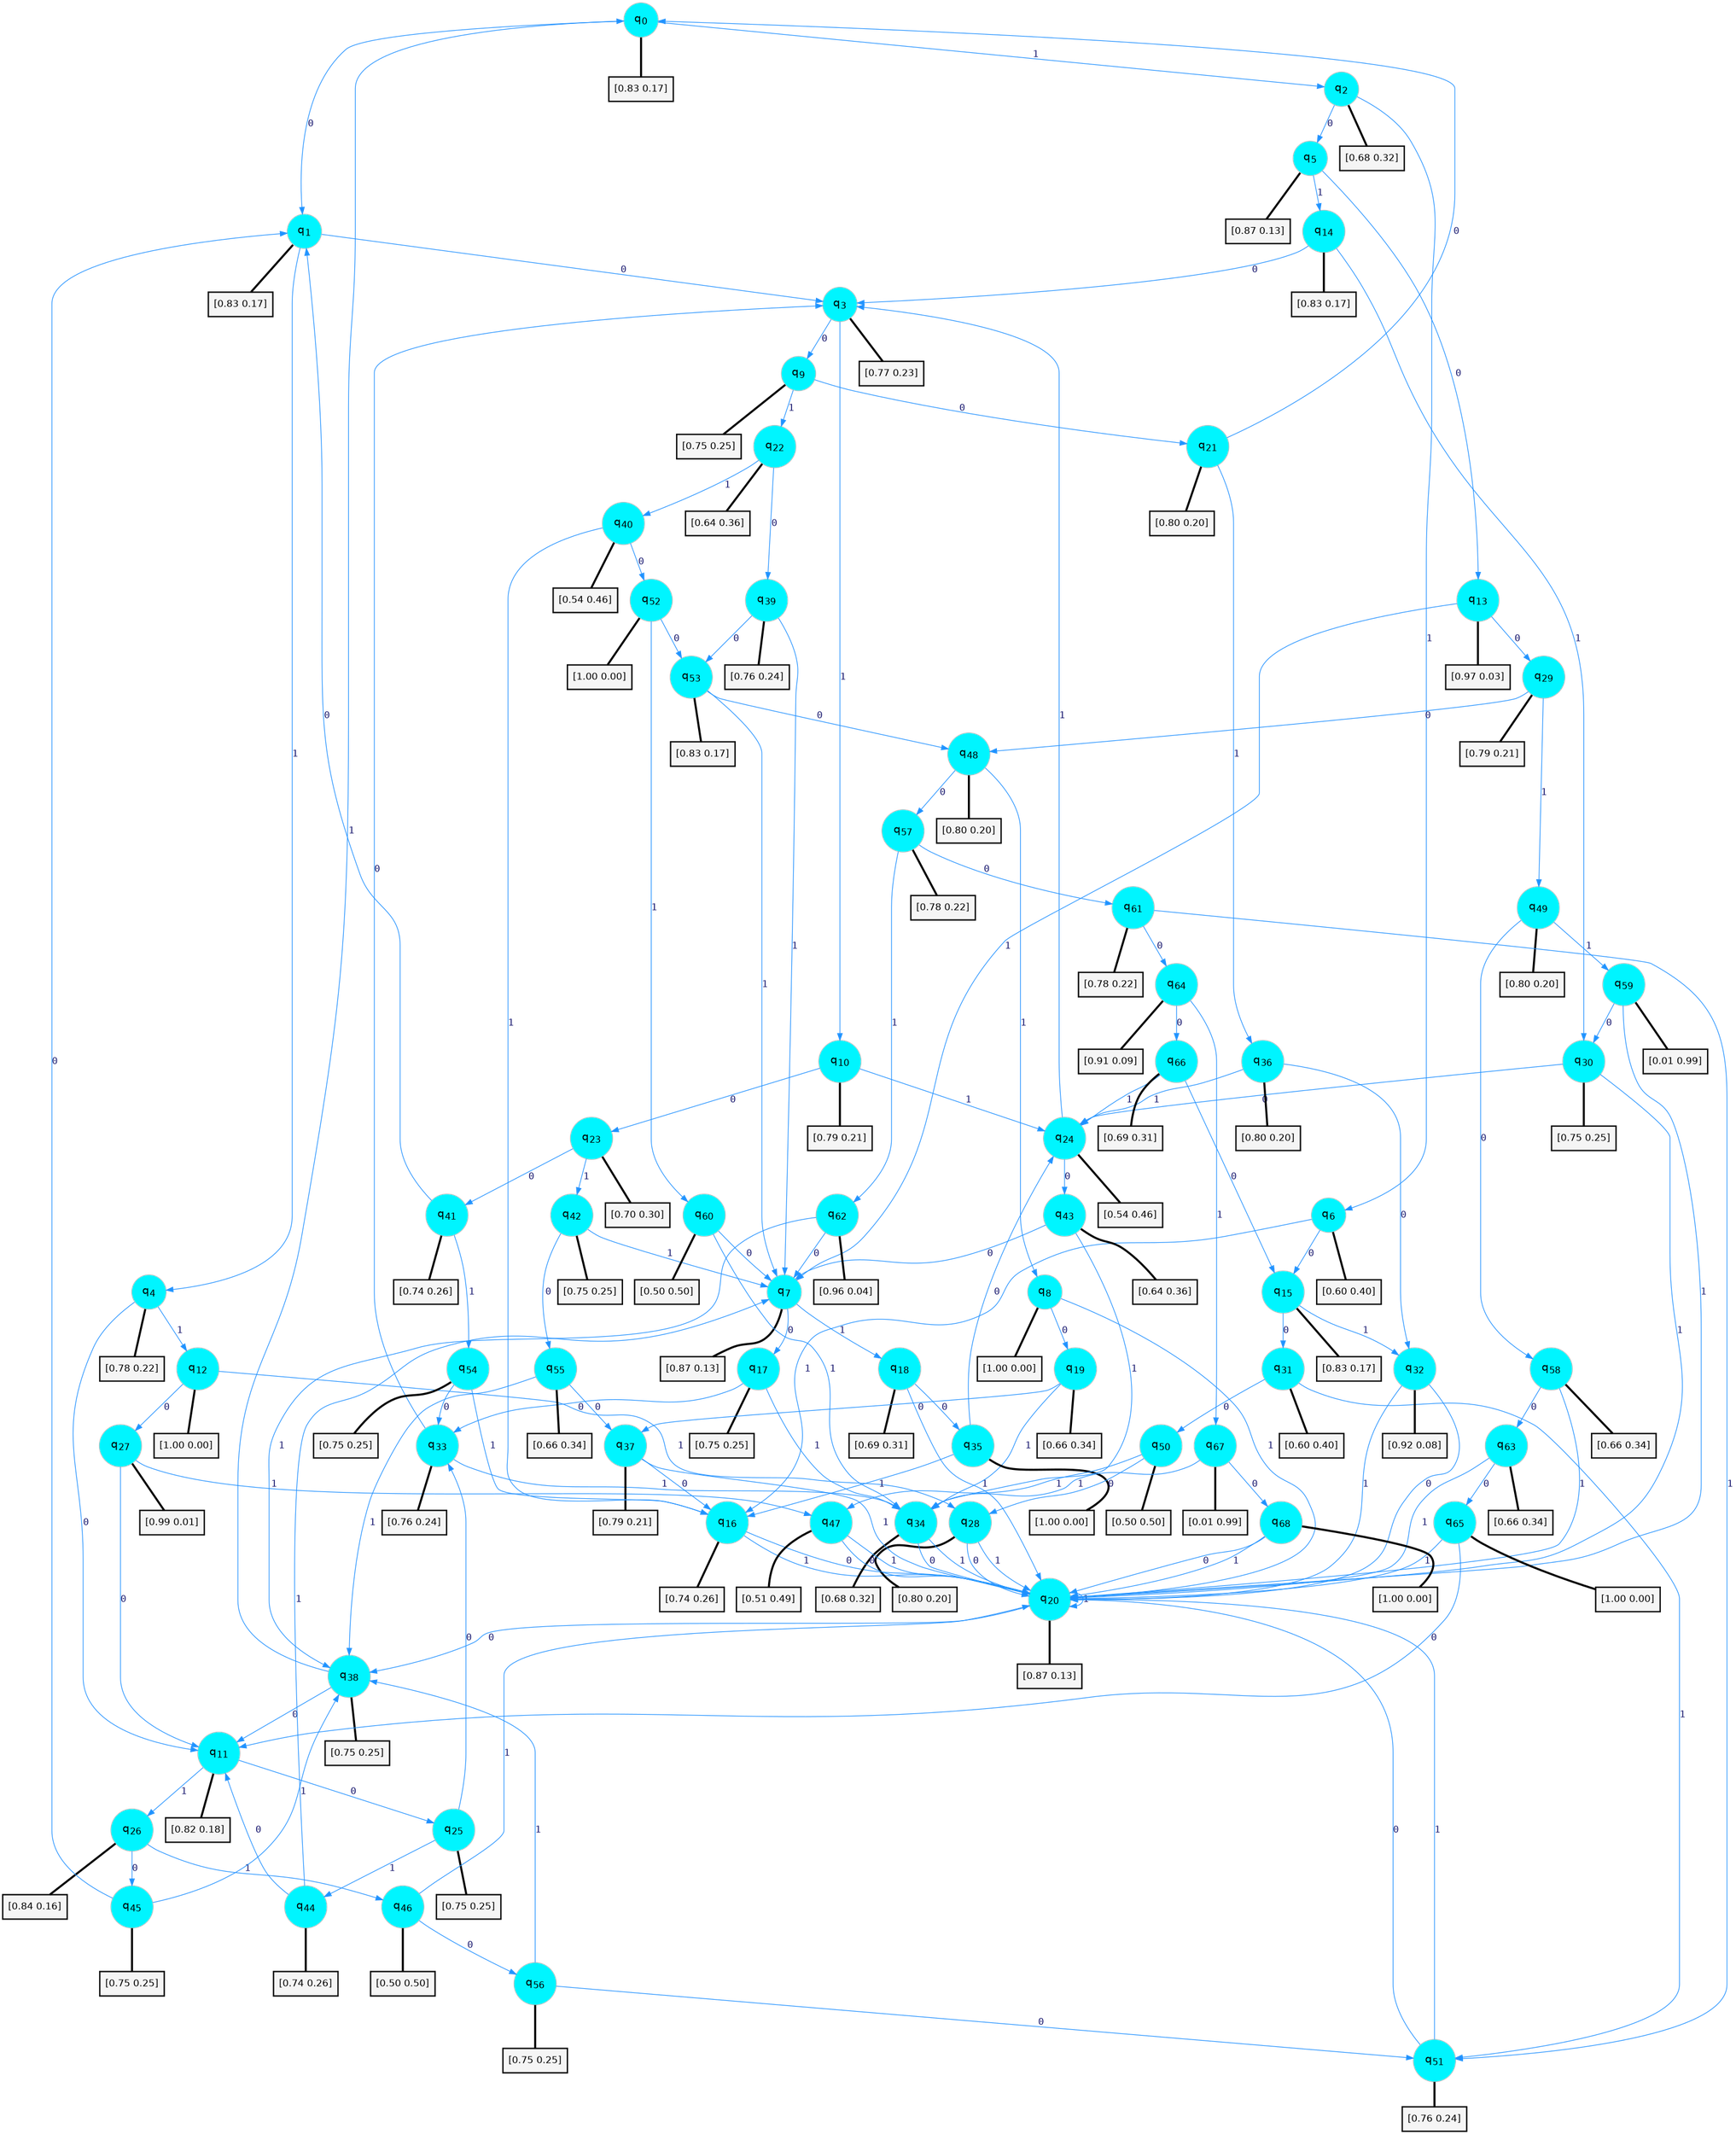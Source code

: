 digraph G {
graph [
bgcolor=transparent, dpi=300, rankdir=TD, size="40,25"];
node [
color=gray, fillcolor=turquoise1, fontcolor=black, fontname=Helvetica, fontsize=16, fontweight=bold, shape=circle, style=filled];
edge [
arrowsize=1, color=dodgerblue1, fontcolor=midnightblue, fontname=courier, fontweight=bold, penwidth=1, style=solid, weight=20];
0[label=<q<SUB>0</SUB>>];
1[label=<q<SUB>1</SUB>>];
2[label=<q<SUB>2</SUB>>];
3[label=<q<SUB>3</SUB>>];
4[label=<q<SUB>4</SUB>>];
5[label=<q<SUB>5</SUB>>];
6[label=<q<SUB>6</SUB>>];
7[label=<q<SUB>7</SUB>>];
8[label=<q<SUB>8</SUB>>];
9[label=<q<SUB>9</SUB>>];
10[label=<q<SUB>10</SUB>>];
11[label=<q<SUB>11</SUB>>];
12[label=<q<SUB>12</SUB>>];
13[label=<q<SUB>13</SUB>>];
14[label=<q<SUB>14</SUB>>];
15[label=<q<SUB>15</SUB>>];
16[label=<q<SUB>16</SUB>>];
17[label=<q<SUB>17</SUB>>];
18[label=<q<SUB>18</SUB>>];
19[label=<q<SUB>19</SUB>>];
20[label=<q<SUB>20</SUB>>];
21[label=<q<SUB>21</SUB>>];
22[label=<q<SUB>22</SUB>>];
23[label=<q<SUB>23</SUB>>];
24[label=<q<SUB>24</SUB>>];
25[label=<q<SUB>25</SUB>>];
26[label=<q<SUB>26</SUB>>];
27[label=<q<SUB>27</SUB>>];
28[label=<q<SUB>28</SUB>>];
29[label=<q<SUB>29</SUB>>];
30[label=<q<SUB>30</SUB>>];
31[label=<q<SUB>31</SUB>>];
32[label=<q<SUB>32</SUB>>];
33[label=<q<SUB>33</SUB>>];
34[label=<q<SUB>34</SUB>>];
35[label=<q<SUB>35</SUB>>];
36[label=<q<SUB>36</SUB>>];
37[label=<q<SUB>37</SUB>>];
38[label=<q<SUB>38</SUB>>];
39[label=<q<SUB>39</SUB>>];
40[label=<q<SUB>40</SUB>>];
41[label=<q<SUB>41</SUB>>];
42[label=<q<SUB>42</SUB>>];
43[label=<q<SUB>43</SUB>>];
44[label=<q<SUB>44</SUB>>];
45[label=<q<SUB>45</SUB>>];
46[label=<q<SUB>46</SUB>>];
47[label=<q<SUB>47</SUB>>];
48[label=<q<SUB>48</SUB>>];
49[label=<q<SUB>49</SUB>>];
50[label=<q<SUB>50</SUB>>];
51[label=<q<SUB>51</SUB>>];
52[label=<q<SUB>52</SUB>>];
53[label=<q<SUB>53</SUB>>];
54[label=<q<SUB>54</SUB>>];
55[label=<q<SUB>55</SUB>>];
56[label=<q<SUB>56</SUB>>];
57[label=<q<SUB>57</SUB>>];
58[label=<q<SUB>58</SUB>>];
59[label=<q<SUB>59</SUB>>];
60[label=<q<SUB>60</SUB>>];
61[label=<q<SUB>61</SUB>>];
62[label=<q<SUB>62</SUB>>];
63[label=<q<SUB>63</SUB>>];
64[label=<q<SUB>64</SUB>>];
65[label=<q<SUB>65</SUB>>];
66[label=<q<SUB>66</SUB>>];
67[label=<q<SUB>67</SUB>>];
68[label=<q<SUB>68</SUB>>];
69[label="[0.83 0.17]", shape=box,fontcolor=black, fontname=Helvetica, fontsize=14, penwidth=2, fillcolor=whitesmoke,color=black];
70[label="[0.83 0.17]", shape=box,fontcolor=black, fontname=Helvetica, fontsize=14, penwidth=2, fillcolor=whitesmoke,color=black];
71[label="[0.68 0.32]", shape=box,fontcolor=black, fontname=Helvetica, fontsize=14, penwidth=2, fillcolor=whitesmoke,color=black];
72[label="[0.77 0.23]", shape=box,fontcolor=black, fontname=Helvetica, fontsize=14, penwidth=2, fillcolor=whitesmoke,color=black];
73[label="[0.78 0.22]", shape=box,fontcolor=black, fontname=Helvetica, fontsize=14, penwidth=2, fillcolor=whitesmoke,color=black];
74[label="[0.87 0.13]", shape=box,fontcolor=black, fontname=Helvetica, fontsize=14, penwidth=2, fillcolor=whitesmoke,color=black];
75[label="[0.60 0.40]", shape=box,fontcolor=black, fontname=Helvetica, fontsize=14, penwidth=2, fillcolor=whitesmoke,color=black];
76[label="[0.87 0.13]", shape=box,fontcolor=black, fontname=Helvetica, fontsize=14, penwidth=2, fillcolor=whitesmoke,color=black];
77[label="[1.00 0.00]", shape=box,fontcolor=black, fontname=Helvetica, fontsize=14, penwidth=2, fillcolor=whitesmoke,color=black];
78[label="[0.75 0.25]", shape=box,fontcolor=black, fontname=Helvetica, fontsize=14, penwidth=2, fillcolor=whitesmoke,color=black];
79[label="[0.79 0.21]", shape=box,fontcolor=black, fontname=Helvetica, fontsize=14, penwidth=2, fillcolor=whitesmoke,color=black];
80[label="[0.82 0.18]", shape=box,fontcolor=black, fontname=Helvetica, fontsize=14, penwidth=2, fillcolor=whitesmoke,color=black];
81[label="[1.00 0.00]", shape=box,fontcolor=black, fontname=Helvetica, fontsize=14, penwidth=2, fillcolor=whitesmoke,color=black];
82[label="[0.97 0.03]", shape=box,fontcolor=black, fontname=Helvetica, fontsize=14, penwidth=2, fillcolor=whitesmoke,color=black];
83[label="[0.83 0.17]", shape=box,fontcolor=black, fontname=Helvetica, fontsize=14, penwidth=2, fillcolor=whitesmoke,color=black];
84[label="[0.83 0.17]", shape=box,fontcolor=black, fontname=Helvetica, fontsize=14, penwidth=2, fillcolor=whitesmoke,color=black];
85[label="[0.74 0.26]", shape=box,fontcolor=black, fontname=Helvetica, fontsize=14, penwidth=2, fillcolor=whitesmoke,color=black];
86[label="[0.75 0.25]", shape=box,fontcolor=black, fontname=Helvetica, fontsize=14, penwidth=2, fillcolor=whitesmoke,color=black];
87[label="[0.69 0.31]", shape=box,fontcolor=black, fontname=Helvetica, fontsize=14, penwidth=2, fillcolor=whitesmoke,color=black];
88[label="[0.66 0.34]", shape=box,fontcolor=black, fontname=Helvetica, fontsize=14, penwidth=2, fillcolor=whitesmoke,color=black];
89[label="[0.87 0.13]", shape=box,fontcolor=black, fontname=Helvetica, fontsize=14, penwidth=2, fillcolor=whitesmoke,color=black];
90[label="[0.80 0.20]", shape=box,fontcolor=black, fontname=Helvetica, fontsize=14, penwidth=2, fillcolor=whitesmoke,color=black];
91[label="[0.64 0.36]", shape=box,fontcolor=black, fontname=Helvetica, fontsize=14, penwidth=2, fillcolor=whitesmoke,color=black];
92[label="[0.70 0.30]", shape=box,fontcolor=black, fontname=Helvetica, fontsize=14, penwidth=2, fillcolor=whitesmoke,color=black];
93[label="[0.54 0.46]", shape=box,fontcolor=black, fontname=Helvetica, fontsize=14, penwidth=2, fillcolor=whitesmoke,color=black];
94[label="[0.75 0.25]", shape=box,fontcolor=black, fontname=Helvetica, fontsize=14, penwidth=2, fillcolor=whitesmoke,color=black];
95[label="[0.84 0.16]", shape=box,fontcolor=black, fontname=Helvetica, fontsize=14, penwidth=2, fillcolor=whitesmoke,color=black];
96[label="[0.99 0.01]", shape=box,fontcolor=black, fontname=Helvetica, fontsize=14, penwidth=2, fillcolor=whitesmoke,color=black];
97[label="[0.80 0.20]", shape=box,fontcolor=black, fontname=Helvetica, fontsize=14, penwidth=2, fillcolor=whitesmoke,color=black];
98[label="[0.79 0.21]", shape=box,fontcolor=black, fontname=Helvetica, fontsize=14, penwidth=2, fillcolor=whitesmoke,color=black];
99[label="[0.75 0.25]", shape=box,fontcolor=black, fontname=Helvetica, fontsize=14, penwidth=2, fillcolor=whitesmoke,color=black];
100[label="[0.60 0.40]", shape=box,fontcolor=black, fontname=Helvetica, fontsize=14, penwidth=2, fillcolor=whitesmoke,color=black];
101[label="[0.92 0.08]", shape=box,fontcolor=black, fontname=Helvetica, fontsize=14, penwidth=2, fillcolor=whitesmoke,color=black];
102[label="[0.76 0.24]", shape=box,fontcolor=black, fontname=Helvetica, fontsize=14, penwidth=2, fillcolor=whitesmoke,color=black];
103[label="[0.68 0.32]", shape=box,fontcolor=black, fontname=Helvetica, fontsize=14, penwidth=2, fillcolor=whitesmoke,color=black];
104[label="[1.00 0.00]", shape=box,fontcolor=black, fontname=Helvetica, fontsize=14, penwidth=2, fillcolor=whitesmoke,color=black];
105[label="[0.80 0.20]", shape=box,fontcolor=black, fontname=Helvetica, fontsize=14, penwidth=2, fillcolor=whitesmoke,color=black];
106[label="[0.79 0.21]", shape=box,fontcolor=black, fontname=Helvetica, fontsize=14, penwidth=2, fillcolor=whitesmoke,color=black];
107[label="[0.75 0.25]", shape=box,fontcolor=black, fontname=Helvetica, fontsize=14, penwidth=2, fillcolor=whitesmoke,color=black];
108[label="[0.76 0.24]", shape=box,fontcolor=black, fontname=Helvetica, fontsize=14, penwidth=2, fillcolor=whitesmoke,color=black];
109[label="[0.54 0.46]", shape=box,fontcolor=black, fontname=Helvetica, fontsize=14, penwidth=2, fillcolor=whitesmoke,color=black];
110[label="[0.74 0.26]", shape=box,fontcolor=black, fontname=Helvetica, fontsize=14, penwidth=2, fillcolor=whitesmoke,color=black];
111[label="[0.75 0.25]", shape=box,fontcolor=black, fontname=Helvetica, fontsize=14, penwidth=2, fillcolor=whitesmoke,color=black];
112[label="[0.64 0.36]", shape=box,fontcolor=black, fontname=Helvetica, fontsize=14, penwidth=2, fillcolor=whitesmoke,color=black];
113[label="[0.74 0.26]", shape=box,fontcolor=black, fontname=Helvetica, fontsize=14, penwidth=2, fillcolor=whitesmoke,color=black];
114[label="[0.75 0.25]", shape=box,fontcolor=black, fontname=Helvetica, fontsize=14, penwidth=2, fillcolor=whitesmoke,color=black];
115[label="[0.50 0.50]", shape=box,fontcolor=black, fontname=Helvetica, fontsize=14, penwidth=2, fillcolor=whitesmoke,color=black];
116[label="[0.51 0.49]", shape=box,fontcolor=black, fontname=Helvetica, fontsize=14, penwidth=2, fillcolor=whitesmoke,color=black];
117[label="[0.80 0.20]", shape=box,fontcolor=black, fontname=Helvetica, fontsize=14, penwidth=2, fillcolor=whitesmoke,color=black];
118[label="[0.80 0.20]", shape=box,fontcolor=black, fontname=Helvetica, fontsize=14, penwidth=2, fillcolor=whitesmoke,color=black];
119[label="[0.50 0.50]", shape=box,fontcolor=black, fontname=Helvetica, fontsize=14, penwidth=2, fillcolor=whitesmoke,color=black];
120[label="[0.76 0.24]", shape=box,fontcolor=black, fontname=Helvetica, fontsize=14, penwidth=2, fillcolor=whitesmoke,color=black];
121[label="[1.00 0.00]", shape=box,fontcolor=black, fontname=Helvetica, fontsize=14, penwidth=2, fillcolor=whitesmoke,color=black];
122[label="[0.83 0.17]", shape=box,fontcolor=black, fontname=Helvetica, fontsize=14, penwidth=2, fillcolor=whitesmoke,color=black];
123[label="[0.75 0.25]", shape=box,fontcolor=black, fontname=Helvetica, fontsize=14, penwidth=2, fillcolor=whitesmoke,color=black];
124[label="[0.66 0.34]", shape=box,fontcolor=black, fontname=Helvetica, fontsize=14, penwidth=2, fillcolor=whitesmoke,color=black];
125[label="[0.75 0.25]", shape=box,fontcolor=black, fontname=Helvetica, fontsize=14, penwidth=2, fillcolor=whitesmoke,color=black];
126[label="[0.78 0.22]", shape=box,fontcolor=black, fontname=Helvetica, fontsize=14, penwidth=2, fillcolor=whitesmoke,color=black];
127[label="[0.66 0.34]", shape=box,fontcolor=black, fontname=Helvetica, fontsize=14, penwidth=2, fillcolor=whitesmoke,color=black];
128[label="[0.01 0.99]", shape=box,fontcolor=black, fontname=Helvetica, fontsize=14, penwidth=2, fillcolor=whitesmoke,color=black];
129[label="[0.50 0.50]", shape=box,fontcolor=black, fontname=Helvetica, fontsize=14, penwidth=2, fillcolor=whitesmoke,color=black];
130[label="[0.78 0.22]", shape=box,fontcolor=black, fontname=Helvetica, fontsize=14, penwidth=2, fillcolor=whitesmoke,color=black];
131[label="[0.96 0.04]", shape=box,fontcolor=black, fontname=Helvetica, fontsize=14, penwidth=2, fillcolor=whitesmoke,color=black];
132[label="[0.66 0.34]", shape=box,fontcolor=black, fontname=Helvetica, fontsize=14, penwidth=2, fillcolor=whitesmoke,color=black];
133[label="[0.91 0.09]", shape=box,fontcolor=black, fontname=Helvetica, fontsize=14, penwidth=2, fillcolor=whitesmoke,color=black];
134[label="[1.00 0.00]", shape=box,fontcolor=black, fontname=Helvetica, fontsize=14, penwidth=2, fillcolor=whitesmoke,color=black];
135[label="[0.69 0.31]", shape=box,fontcolor=black, fontname=Helvetica, fontsize=14, penwidth=2, fillcolor=whitesmoke,color=black];
136[label="[0.01 0.99]", shape=box,fontcolor=black, fontname=Helvetica, fontsize=14, penwidth=2, fillcolor=whitesmoke,color=black];
137[label="[1.00 0.00]", shape=box,fontcolor=black, fontname=Helvetica, fontsize=14, penwidth=2, fillcolor=whitesmoke,color=black];
0->1 [label=0];
0->2 [label=1];
0->69 [arrowhead=none, penwidth=3,color=black];
1->3 [label=0];
1->4 [label=1];
1->70 [arrowhead=none, penwidth=3,color=black];
2->5 [label=0];
2->6 [label=1];
2->71 [arrowhead=none, penwidth=3,color=black];
3->9 [label=0];
3->10 [label=1];
3->72 [arrowhead=none, penwidth=3,color=black];
4->11 [label=0];
4->12 [label=1];
4->73 [arrowhead=none, penwidth=3,color=black];
5->13 [label=0];
5->14 [label=1];
5->74 [arrowhead=none, penwidth=3,color=black];
6->15 [label=0];
6->16 [label=1];
6->75 [arrowhead=none, penwidth=3,color=black];
7->17 [label=0];
7->18 [label=1];
7->76 [arrowhead=none, penwidth=3,color=black];
8->19 [label=0];
8->20 [label=1];
8->77 [arrowhead=none, penwidth=3,color=black];
9->21 [label=0];
9->22 [label=1];
9->78 [arrowhead=none, penwidth=3,color=black];
10->23 [label=0];
10->24 [label=1];
10->79 [arrowhead=none, penwidth=3,color=black];
11->25 [label=0];
11->26 [label=1];
11->80 [arrowhead=none, penwidth=3,color=black];
12->27 [label=0];
12->28 [label=1];
12->81 [arrowhead=none, penwidth=3,color=black];
13->29 [label=0];
13->7 [label=1];
13->82 [arrowhead=none, penwidth=3,color=black];
14->3 [label=0];
14->30 [label=1];
14->83 [arrowhead=none, penwidth=3,color=black];
15->31 [label=0];
15->32 [label=1];
15->84 [arrowhead=none, penwidth=3,color=black];
16->20 [label=0];
16->20 [label=1];
16->85 [arrowhead=none, penwidth=3,color=black];
17->33 [label=0];
17->34 [label=1];
17->86 [arrowhead=none, penwidth=3,color=black];
18->35 [label=0];
18->20 [label=1];
18->87 [arrowhead=none, penwidth=3,color=black];
19->37 [label=0];
19->34 [label=1];
19->88 [arrowhead=none, penwidth=3,color=black];
20->38 [label=0];
20->20 [label=1];
20->89 [arrowhead=none, penwidth=3,color=black];
21->0 [label=0];
21->36 [label=1];
21->90 [arrowhead=none, penwidth=3,color=black];
22->39 [label=0];
22->40 [label=1];
22->91 [arrowhead=none, penwidth=3,color=black];
23->41 [label=0];
23->42 [label=1];
23->92 [arrowhead=none, penwidth=3,color=black];
24->43 [label=0];
24->3 [label=1];
24->93 [arrowhead=none, penwidth=3,color=black];
25->33 [label=0];
25->44 [label=1];
25->94 [arrowhead=none, penwidth=3,color=black];
26->45 [label=0];
26->46 [label=1];
26->95 [arrowhead=none, penwidth=3,color=black];
27->11 [label=0];
27->47 [label=1];
27->96 [arrowhead=none, penwidth=3,color=black];
28->20 [label=0];
28->20 [label=1];
28->97 [arrowhead=none, penwidth=3,color=black];
29->48 [label=0];
29->49 [label=1];
29->98 [arrowhead=none, penwidth=3,color=black];
30->24 [label=0];
30->20 [label=1];
30->99 [arrowhead=none, penwidth=3,color=black];
31->50 [label=0];
31->51 [label=1];
31->100 [arrowhead=none, penwidth=3,color=black];
32->20 [label=0];
32->20 [label=1];
32->101 [arrowhead=none, penwidth=3,color=black];
33->3 [label=0];
33->34 [label=1];
33->102 [arrowhead=none, penwidth=3,color=black];
34->20 [label=0];
34->20 [label=1];
34->103 [arrowhead=none, penwidth=3,color=black];
35->24 [label=0];
35->16 [label=1];
35->104 [arrowhead=none, penwidth=3,color=black];
36->32 [label=0];
36->24 [label=1];
36->105 [arrowhead=none, penwidth=3,color=black];
37->16 [label=0];
37->20 [label=1];
37->106 [arrowhead=none, penwidth=3,color=black];
38->11 [label=0];
38->0 [label=1];
38->107 [arrowhead=none, penwidth=3,color=black];
39->53 [label=0];
39->7 [label=1];
39->108 [arrowhead=none, penwidth=3,color=black];
40->52 [label=0];
40->16 [label=1];
40->109 [arrowhead=none, penwidth=3,color=black];
41->1 [label=0];
41->54 [label=1];
41->110 [arrowhead=none, penwidth=3,color=black];
42->55 [label=0];
42->7 [label=1];
42->111 [arrowhead=none, penwidth=3,color=black];
43->7 [label=0];
43->34 [label=1];
43->112 [arrowhead=none, penwidth=3,color=black];
44->11 [label=0];
44->7 [label=1];
44->113 [arrowhead=none, penwidth=3,color=black];
45->1 [label=0];
45->38 [label=1];
45->114 [arrowhead=none, penwidth=3,color=black];
46->56 [label=0];
46->20 [label=1];
46->115 [arrowhead=none, penwidth=3,color=black];
47->20 [label=0];
47->20 [label=1];
47->116 [arrowhead=none, penwidth=3,color=black];
48->57 [label=0];
48->8 [label=1];
48->117 [arrowhead=none, penwidth=3,color=black];
49->58 [label=0];
49->59 [label=1];
49->118 [arrowhead=none, penwidth=3,color=black];
50->28 [label=0];
50->47 [label=1];
50->119 [arrowhead=none, penwidth=3,color=black];
51->20 [label=0];
51->20 [label=1];
51->120 [arrowhead=none, penwidth=3,color=black];
52->53 [label=0];
52->60 [label=1];
52->121 [arrowhead=none, penwidth=3,color=black];
53->48 [label=0];
53->7 [label=1];
53->122 [arrowhead=none, penwidth=3,color=black];
54->33 [label=0];
54->16 [label=1];
54->123 [arrowhead=none, penwidth=3,color=black];
55->37 [label=0];
55->38 [label=1];
55->124 [arrowhead=none, penwidth=3,color=black];
56->51 [label=0];
56->38 [label=1];
56->125 [arrowhead=none, penwidth=3,color=black];
57->61 [label=0];
57->62 [label=1];
57->126 [arrowhead=none, penwidth=3,color=black];
58->63 [label=0];
58->20 [label=1];
58->127 [arrowhead=none, penwidth=3,color=black];
59->30 [label=0];
59->20 [label=1];
59->128 [arrowhead=none, penwidth=3,color=black];
60->7 [label=0];
60->34 [label=1];
60->129 [arrowhead=none, penwidth=3,color=black];
61->64 [label=0];
61->51 [label=1];
61->130 [arrowhead=none, penwidth=3,color=black];
62->7 [label=0];
62->38 [label=1];
62->131 [arrowhead=none, penwidth=3,color=black];
63->65 [label=0];
63->20 [label=1];
63->132 [arrowhead=none, penwidth=3,color=black];
64->66 [label=0];
64->67 [label=1];
64->133 [arrowhead=none, penwidth=3,color=black];
65->11 [label=0];
65->20 [label=1];
65->134 [arrowhead=none, penwidth=3,color=black];
66->15 [label=0];
66->24 [label=1];
66->135 [arrowhead=none, penwidth=3,color=black];
67->68 [label=0];
67->34 [label=1];
67->136 [arrowhead=none, penwidth=3,color=black];
68->20 [label=0];
68->20 [label=1];
68->137 [arrowhead=none, penwidth=3,color=black];
}
